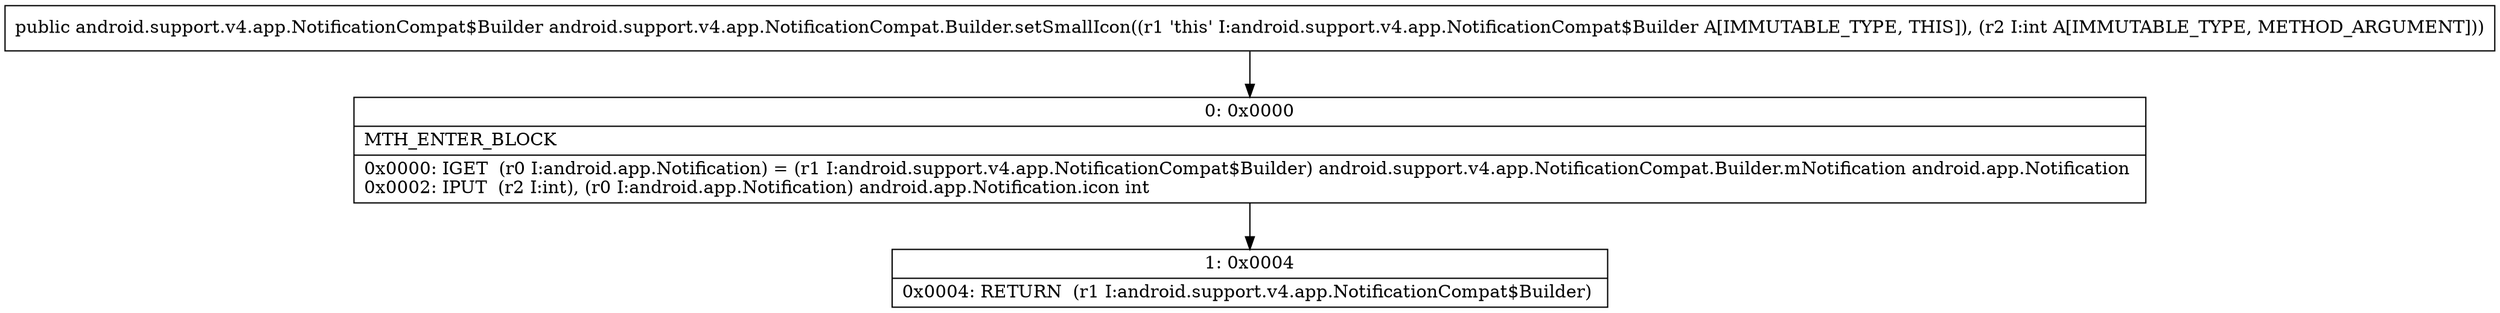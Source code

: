 digraph "CFG forandroid.support.v4.app.NotificationCompat.Builder.setSmallIcon(I)Landroid\/support\/v4\/app\/NotificationCompat$Builder;" {
Node_0 [shape=record,label="{0\:\ 0x0000|MTH_ENTER_BLOCK\l|0x0000: IGET  (r0 I:android.app.Notification) = (r1 I:android.support.v4.app.NotificationCompat$Builder) android.support.v4.app.NotificationCompat.Builder.mNotification android.app.Notification \l0x0002: IPUT  (r2 I:int), (r0 I:android.app.Notification) android.app.Notification.icon int \l}"];
Node_1 [shape=record,label="{1\:\ 0x0004|0x0004: RETURN  (r1 I:android.support.v4.app.NotificationCompat$Builder) \l}"];
MethodNode[shape=record,label="{public android.support.v4.app.NotificationCompat$Builder android.support.v4.app.NotificationCompat.Builder.setSmallIcon((r1 'this' I:android.support.v4.app.NotificationCompat$Builder A[IMMUTABLE_TYPE, THIS]), (r2 I:int A[IMMUTABLE_TYPE, METHOD_ARGUMENT])) }"];
MethodNode -> Node_0;
Node_0 -> Node_1;
}

